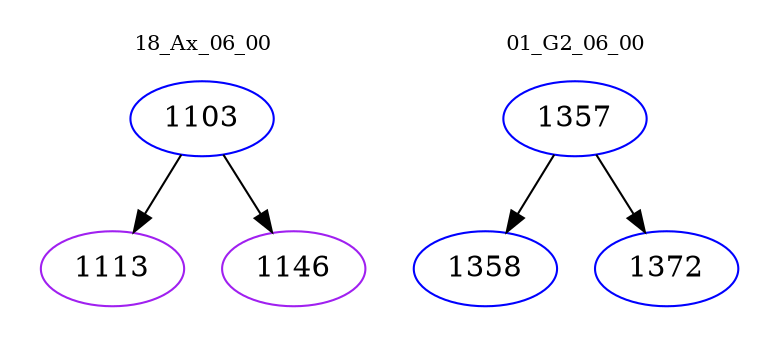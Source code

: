 digraph{
subgraph cluster_0 {
color = white
label = "18_Ax_06_00";
fontsize=10;
T0_1103 [label="1103", color="blue"]
T0_1103 -> T0_1113 [color="black"]
T0_1113 [label="1113", color="purple"]
T0_1103 -> T0_1146 [color="black"]
T0_1146 [label="1146", color="purple"]
}
subgraph cluster_1 {
color = white
label = "01_G2_06_00";
fontsize=10;
T1_1357 [label="1357", color="blue"]
T1_1357 -> T1_1358 [color="black"]
T1_1358 [label="1358", color="blue"]
T1_1357 -> T1_1372 [color="black"]
T1_1372 [label="1372", color="blue"]
}
}

